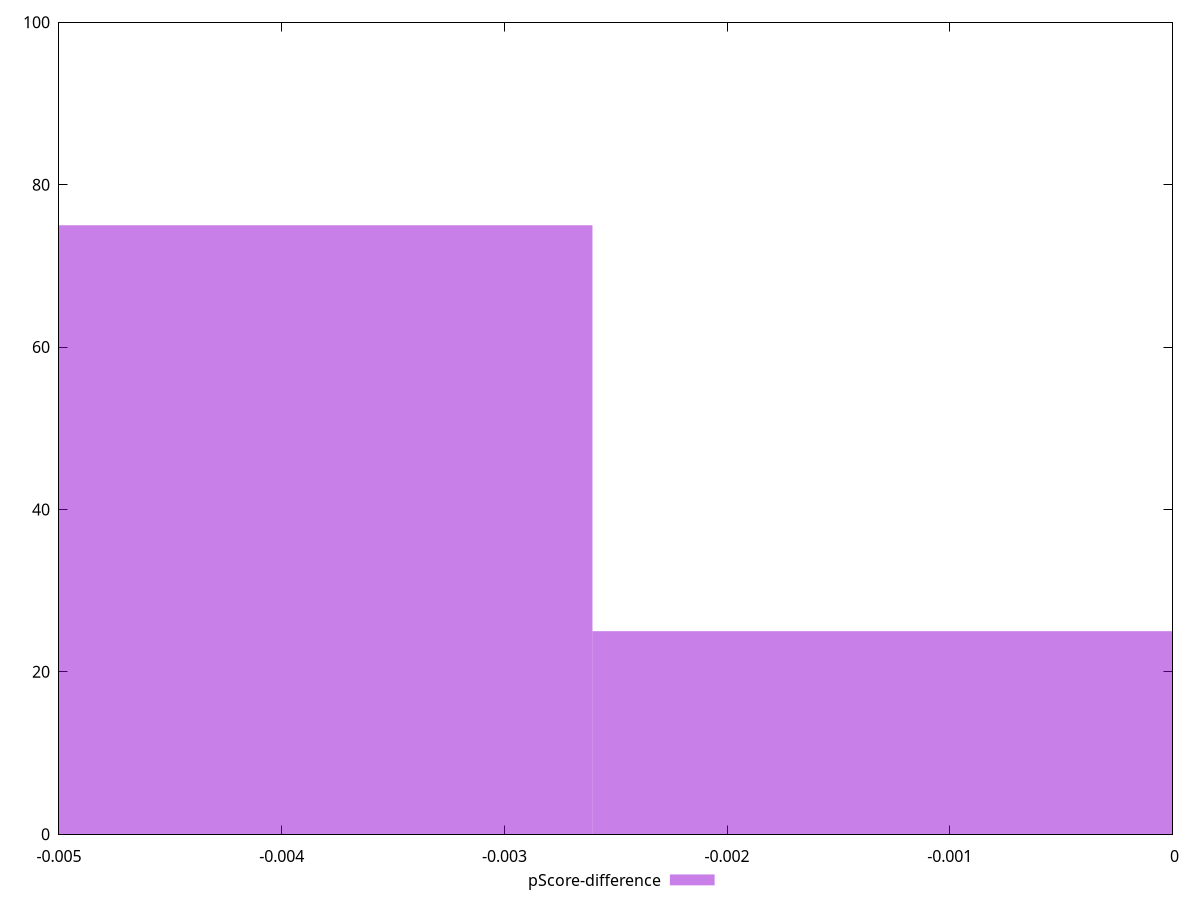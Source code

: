 reset

$pScoreDifference <<EOF
0 25
-0.005209140852127663 75
EOF

set key outside below
set boxwidth 0.005209140852127663
set xrange [-0.0050000000000000044:0]
set yrange [0:100]
set trange [0:100]
set style fill transparent solid 0.5 noborder
set terminal svg size 640, 490 enhanced background rgb 'white'
set output "report_00026_2021-02-22T21:38:55.199Z/offscreen-images/samples/pages/pScore-difference/histogram.svg"

plot $pScoreDifference title "pScore-difference" with boxes

reset
